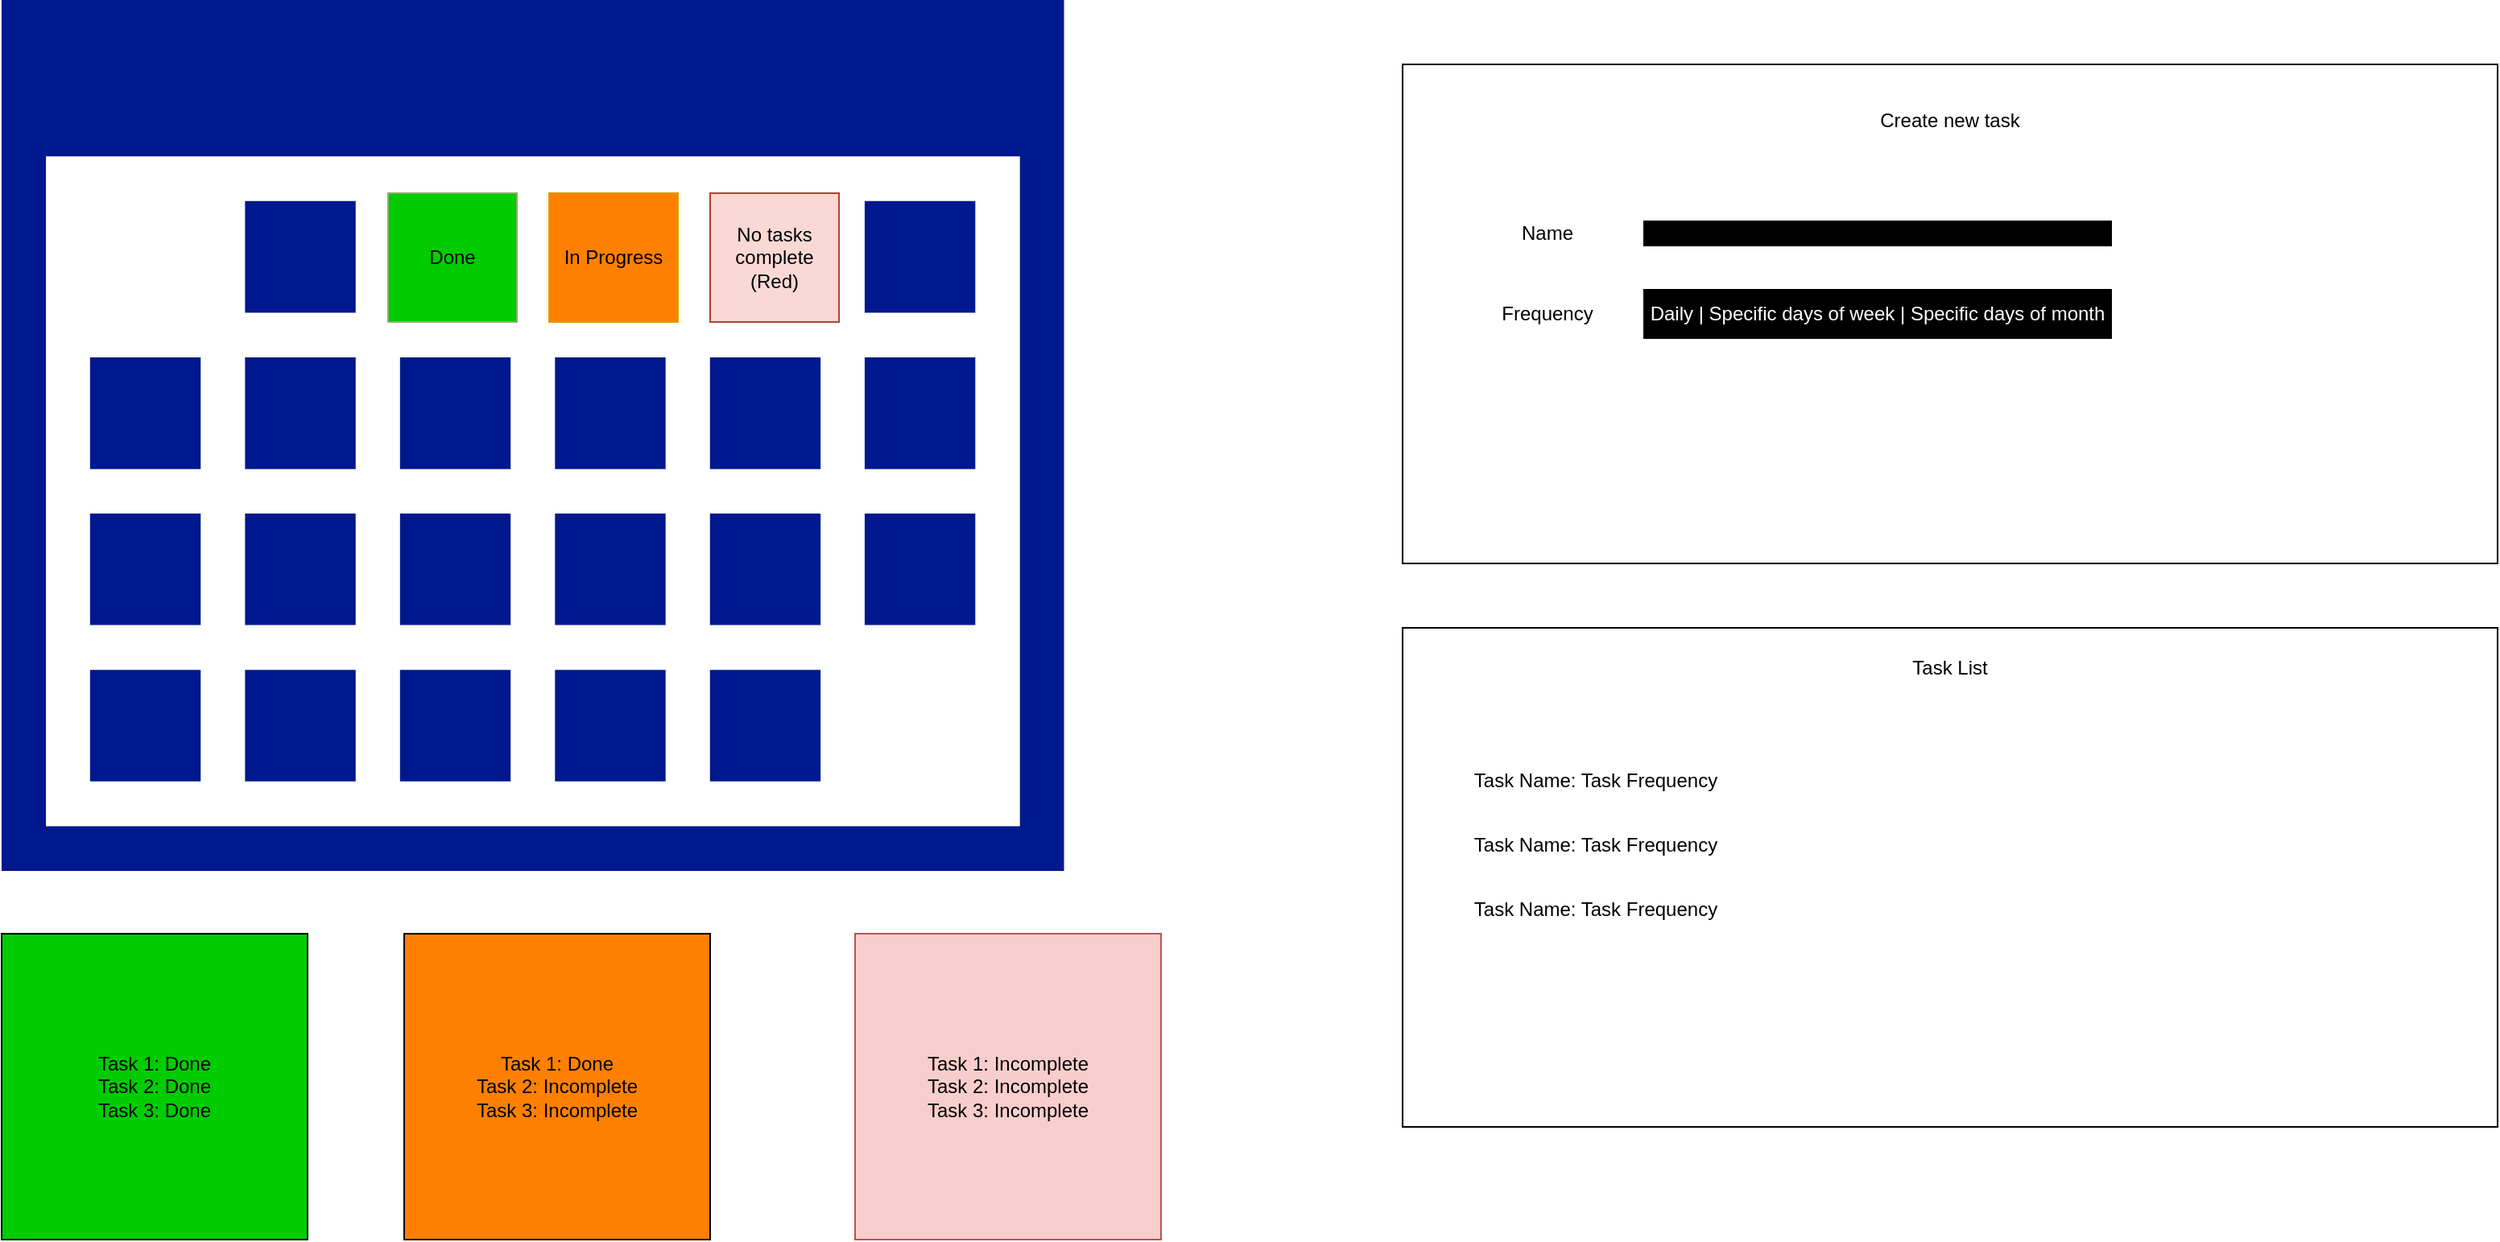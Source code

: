 <mxfile version="22.1.21" type="device">
  <diagram name="Page-1" id="JahR-Wlcqe1ZAEtXbYYP">
    <mxGraphModel dx="1434" dy="780" grid="1" gridSize="10" guides="1" tooltips="1" connect="1" arrows="1" fold="1" page="1" pageScale="1" pageWidth="850" pageHeight="1100" math="0" shadow="0">
      <root>
        <mxCell id="0" />
        <mxCell id="1" parent="0" />
        <mxCell id="44sTp4LacWlzZ2w4nEKR-6" value="" style="group" vertex="1" connectable="0" parent="1">
          <mxGeometry x="90" width="659.75" height="541" as="geometry" />
        </mxCell>
        <mxCell id="44sTp4LacWlzZ2w4nEKR-2" value="" style="sketch=0;aspect=fixed;pointerEvents=1;shadow=0;dashed=0;html=1;strokeColor=none;labelPosition=center;verticalLabelPosition=bottom;verticalAlign=top;align=center;fillColor=#00188D;shape=mxgraph.mscae.enterprise.calendar" vertex="1" parent="44sTp4LacWlzZ2w4nEKR-6">
          <mxGeometry width="659.75" height="541" as="geometry" />
        </mxCell>
        <mxCell id="44sTp4LacWlzZ2w4nEKR-3" value="Done" style="whiteSpace=wrap;html=1;aspect=fixed;fillColor=#00CC00;strokeColor=#82b366;" vertex="1" parent="44sTp4LacWlzZ2w4nEKR-6">
          <mxGeometry x="240" y="120" width="80" height="80" as="geometry" />
        </mxCell>
        <mxCell id="44sTp4LacWlzZ2w4nEKR-4" value="In Progress" style="whiteSpace=wrap;html=1;aspect=fixed;fillColor=#FF8000;strokeColor=#d79b00;" vertex="1" parent="44sTp4LacWlzZ2w4nEKR-6">
          <mxGeometry x="340" y="120" width="80" height="80" as="geometry" />
        </mxCell>
        <mxCell id="44sTp4LacWlzZ2w4nEKR-5" value="No tasks complete (Red)" style="whiteSpace=wrap;html=1;aspect=fixed;fillColor=#fad9d5;strokeColor=#ae4132;" vertex="1" parent="44sTp4LacWlzZ2w4nEKR-6">
          <mxGeometry x="440" y="120" width="80" height="80" as="geometry" />
        </mxCell>
        <mxCell id="44sTp4LacWlzZ2w4nEKR-7" value="Task 1: Done&lt;br&gt;Task 2: Done&lt;br&gt;Task 3: Done" style="whiteSpace=wrap;html=1;aspect=fixed;fillColor=#00CC00;" vertex="1" parent="1">
          <mxGeometry x="90" y="580" width="190" height="190" as="geometry" />
        </mxCell>
        <mxCell id="44sTp4LacWlzZ2w4nEKR-8" value="Task 1: Done&lt;br&gt;Task 2: Incomplete&lt;br&gt;Task 3: Incomplete" style="whiteSpace=wrap;html=1;aspect=fixed;fillColor=#FF8000;" vertex="1" parent="1">
          <mxGeometry x="340" y="580" width="190" height="190" as="geometry" />
        </mxCell>
        <mxCell id="44sTp4LacWlzZ2w4nEKR-9" value="Task 1: Incomplete&lt;br&gt;Task 2: Incomplete&lt;br&gt;Task 3: Incomplete" style="whiteSpace=wrap;html=1;aspect=fixed;fillColor=#f8cecc;strokeColor=#b85450;" vertex="1" parent="1">
          <mxGeometry x="620" y="580" width="190" height="190" as="geometry" />
        </mxCell>
        <mxCell id="44sTp4LacWlzZ2w4nEKR-12" value="" style="rounded=0;whiteSpace=wrap;html=1;" vertex="1" parent="1">
          <mxGeometry x="960" y="40" width="680" height="310" as="geometry" />
        </mxCell>
        <mxCell id="44sTp4LacWlzZ2w4nEKR-13" value="Create new task" style="text;html=1;strokeColor=none;fillColor=none;align=center;verticalAlign=middle;whiteSpace=wrap;rounded=0;" vertex="1" parent="1">
          <mxGeometry x="1235" y="60" width="130" height="30" as="geometry" />
        </mxCell>
        <mxCell id="44sTp4LacWlzZ2w4nEKR-14" value="Name" style="text;html=1;strokeColor=none;fillColor=none;align=center;verticalAlign=middle;whiteSpace=wrap;rounded=0;" vertex="1" parent="1">
          <mxGeometry x="1020" y="130" width="60" height="30" as="geometry" />
        </mxCell>
        <mxCell id="44sTp4LacWlzZ2w4nEKR-15" value="" style="rounded=0;whiteSpace=wrap;html=1;fillColor=#000000;" vertex="1" parent="1">
          <mxGeometry x="1110" y="137.5" width="290" height="15" as="geometry" />
        </mxCell>
        <mxCell id="44sTp4LacWlzZ2w4nEKR-16" value="Frequency" style="text;html=1;strokeColor=none;fillColor=none;align=center;verticalAlign=middle;whiteSpace=wrap;rounded=0;" vertex="1" parent="1">
          <mxGeometry x="1000" y="180" width="100" height="30" as="geometry" />
        </mxCell>
        <mxCell id="44sTp4LacWlzZ2w4nEKR-17" value="&lt;font color=&quot;#ffffff&quot;&gt;Daily | Specific days of week | Specific days of month&lt;/font&gt;" style="rounded=0;whiteSpace=wrap;html=1;fillColor=#000000;" vertex="1" parent="1">
          <mxGeometry x="1110" y="180" width="290" height="30" as="geometry" />
        </mxCell>
        <mxCell id="44sTp4LacWlzZ2w4nEKR-18" value="" style="rounded=0;whiteSpace=wrap;html=1;" vertex="1" parent="1">
          <mxGeometry x="960" y="390" width="680" height="310" as="geometry" />
        </mxCell>
        <mxCell id="44sTp4LacWlzZ2w4nEKR-19" value="Task List" style="text;html=1;strokeColor=none;fillColor=none;align=center;verticalAlign=middle;whiteSpace=wrap;rounded=0;" vertex="1" parent="1">
          <mxGeometry x="1270" y="400" width="60" height="30" as="geometry" />
        </mxCell>
        <mxCell id="44sTp4LacWlzZ2w4nEKR-20" value="Task Name: Task Frequency" style="text;html=1;strokeColor=none;fillColor=none;align=center;verticalAlign=middle;whiteSpace=wrap;rounded=0;" vertex="1" parent="1">
          <mxGeometry x="1000" y="470" width="160" height="30" as="geometry" />
        </mxCell>
        <mxCell id="44sTp4LacWlzZ2w4nEKR-21" value="Task Name: Task Frequency" style="text;html=1;strokeColor=none;fillColor=none;align=center;verticalAlign=middle;whiteSpace=wrap;rounded=0;" vertex="1" parent="1">
          <mxGeometry x="1000" y="510" width="160" height="30" as="geometry" />
        </mxCell>
        <mxCell id="44sTp4LacWlzZ2w4nEKR-22" value="Task Name: Task Frequency" style="text;html=1;strokeColor=none;fillColor=none;align=center;verticalAlign=middle;whiteSpace=wrap;rounded=0;" vertex="1" parent="1">
          <mxGeometry x="1000" y="550" width="160" height="30" as="geometry" />
        </mxCell>
      </root>
    </mxGraphModel>
  </diagram>
</mxfile>
